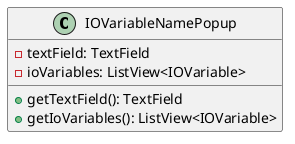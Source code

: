@startuml

    class IOVariableNamePopup {
        -textField: TextField
        -ioVariables: ListView<IOVariable>
        +getTextField(): TextField
        +getIoVariables(): ListView<IOVariable>
    }

@enduml
